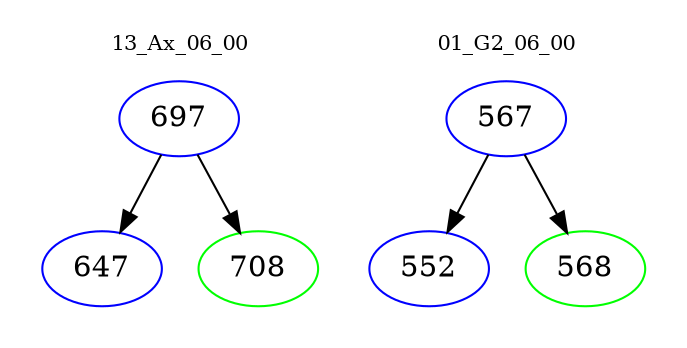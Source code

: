 digraph{
subgraph cluster_0 {
color = white
label = "13_Ax_06_00";
fontsize=10;
T0_697 [label="697", color="blue"]
T0_697 -> T0_647 [color="black"]
T0_647 [label="647", color="blue"]
T0_697 -> T0_708 [color="black"]
T0_708 [label="708", color="green"]
}
subgraph cluster_1 {
color = white
label = "01_G2_06_00";
fontsize=10;
T1_567 [label="567", color="blue"]
T1_567 -> T1_552 [color="black"]
T1_552 [label="552", color="blue"]
T1_567 -> T1_568 [color="black"]
T1_568 [label="568", color="green"]
}
}
